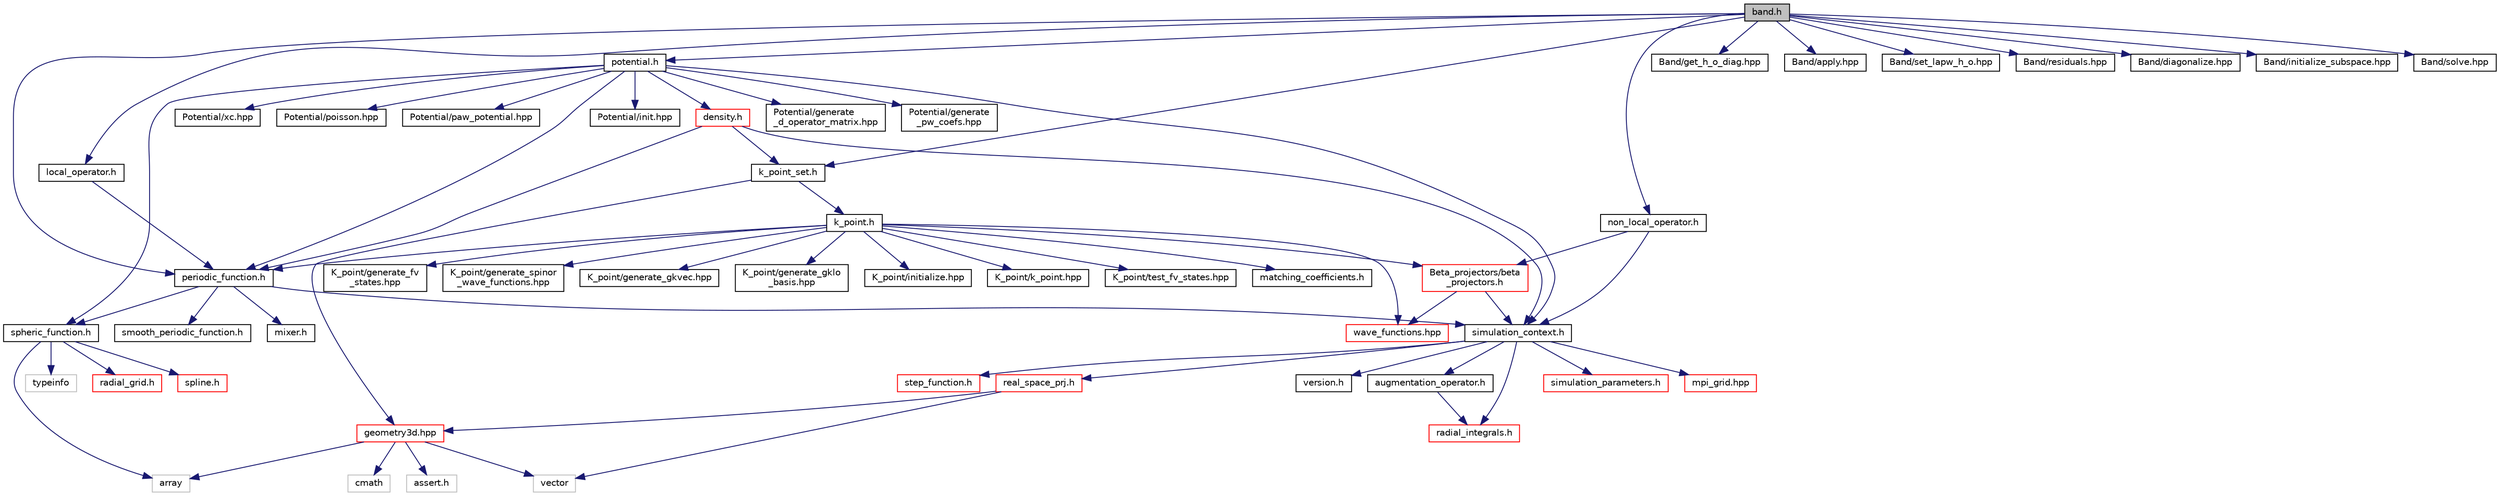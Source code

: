 digraph "band.h"
{
 // INTERACTIVE_SVG=YES
  edge [fontname="Helvetica",fontsize="10",labelfontname="Helvetica",labelfontsize="10"];
  node [fontname="Helvetica",fontsize="10",shape=record];
  Node1 [label="band.h",height=0.2,width=0.4,color="black", fillcolor="grey75", style="filled", fontcolor="black"];
  Node1 -> Node2 [color="midnightblue",fontsize="10",style="solid",fontname="Helvetica"];
  Node2 [label="periodic_function.h",height=0.2,width=0.4,color="black", fillcolor="white", style="filled",URL="$periodic__function_8h.html",tooltip="Contains declaration and partial implementation of sirius::Periodic_function class. "];
  Node2 -> Node3 [color="midnightblue",fontsize="10",style="solid",fontname="Helvetica"];
  Node3 [label="simulation_context.h",height=0.2,width=0.4,color="black", fillcolor="white", style="filled",URL="$simulation__context_8h.html",tooltip="Contains definition and implementation of Simulation_parameters and Simulation_context classes..."];
  Node3 -> Node4 [color="midnightblue",fontsize="10",style="solid",fontname="Helvetica"];
  Node4 [label="simulation_parameters.h",height=0.2,width=0.4,color="red", fillcolor="white", style="filled",URL="$simulation__parameters_8h.html",tooltip="Contains definition and implementation of sirius::Simulation_parameters class. "];
  Node3 -> Node5 [color="midnightblue",fontsize="10",style="solid",fontname="Helvetica"];
  Node5 [label="mpi_grid.hpp",height=0.2,width=0.4,color="red", fillcolor="white", style="filled",URL="$mpi__grid_8hpp.html",tooltip="Contains declaration and implementation of MPI_grid class. "];
  Node3 -> Node6 [color="midnightblue",fontsize="10",style="solid",fontname="Helvetica"];
  Node6 [label="step_function.h",height=0.2,width=0.4,color="red", fillcolor="white", style="filled",URL="$step__function_8h.html",tooltip="Contains definition and partial implementation of sirius::Step_function class. "];
  Node3 -> Node7 [color="midnightblue",fontsize="10",style="solid",fontname="Helvetica"];
  Node7 [label="real_space_prj.h",height=0.2,width=0.4,color="red", fillcolor="white", style="filled",URL="$real__space__prj_8h_source.html"];
  Node7 -> Node8 [color="midnightblue",fontsize="10",style="solid",fontname="Helvetica"];
  Node8 [label="vector",height=0.2,width=0.4,color="grey75", fillcolor="white", style="filled"];
  Node7 -> Node9 [color="midnightblue",fontsize="10",style="solid",fontname="Helvetica"];
  Node9 [label="geometry3d.hpp",height=0.2,width=0.4,color="red", fillcolor="white", style="filled",URL="$geometry3d_8hpp.html",tooltip="Simple classes and functions to work with the 3D vectors and matrices of the crystal lattice..."];
  Node9 -> Node10 [color="midnightblue",fontsize="10",style="solid",fontname="Helvetica"];
  Node10 [label="assert.h",height=0.2,width=0.4,color="grey75", fillcolor="white", style="filled"];
  Node9 -> Node11 [color="midnightblue",fontsize="10",style="solid",fontname="Helvetica"];
  Node11 [label="cmath",height=0.2,width=0.4,color="grey75", fillcolor="white", style="filled"];
  Node9 -> Node12 [color="midnightblue",fontsize="10",style="solid",fontname="Helvetica"];
  Node12 [label="array",height=0.2,width=0.4,color="grey75", fillcolor="white", style="filled"];
  Node9 -> Node8 [color="midnightblue",fontsize="10",style="solid",fontname="Helvetica"];
  Node3 -> Node13 [color="midnightblue",fontsize="10",style="solid",fontname="Helvetica"];
  Node13 [label="version.h",height=0.2,width=0.4,color="black", fillcolor="white", style="filled",URL="$version_8h_source.html"];
  Node3 -> Node14 [color="midnightblue",fontsize="10",style="solid",fontname="Helvetica"];
  Node14 [label="augmentation_operator.h",height=0.2,width=0.4,color="black", fillcolor="white", style="filled",URL="$augmentation__operator_8h.html",tooltip="Contains implementation of sirius::Augmentation_operator class. "];
  Node14 -> Node15 [color="midnightblue",fontsize="10",style="solid",fontname="Helvetica"];
  Node15 [label="radial_integrals.h",height=0.2,width=0.4,color="red", fillcolor="white", style="filled",URL="$radial__integrals_8h.html",tooltip="Representation of various radial integrals. "];
  Node3 -> Node15 [color="midnightblue",fontsize="10",style="solid",fontname="Helvetica"];
  Node2 -> Node16 [color="midnightblue",fontsize="10",style="solid",fontname="Helvetica"];
  Node16 [label="spheric_function.h",height=0.2,width=0.4,color="black", fillcolor="white", style="filled",URL="$spheric__function_8h.html",tooltip="Contains declaration and implementation of sirius::Spheric_function and sirius::Spheric_function_grad..."];
  Node16 -> Node12 [color="midnightblue",fontsize="10",style="solid",fontname="Helvetica"];
  Node16 -> Node17 [color="midnightblue",fontsize="10",style="solid",fontname="Helvetica"];
  Node17 [label="typeinfo",height=0.2,width=0.4,color="grey75", fillcolor="white", style="filled"];
  Node16 -> Node18 [color="midnightblue",fontsize="10",style="solid",fontname="Helvetica"];
  Node18 [label="radial_grid.h",height=0.2,width=0.4,color="red", fillcolor="white", style="filled",URL="$radial__grid_8h.html",tooltip="Contains declaraion and partial implementation of sirius::Radial_grid class. "];
  Node16 -> Node19 [color="midnightblue",fontsize="10",style="solid",fontname="Helvetica"];
  Node19 [label="spline.h",height=0.2,width=0.4,color="red", fillcolor="white", style="filled",URL="$spline_8h.html",tooltip="Contains definition and partial implementaiton of sirius::Spline class. "];
  Node2 -> Node20 [color="midnightblue",fontsize="10",style="solid",fontname="Helvetica"];
  Node20 [label="smooth_periodic_function.h",height=0.2,width=0.4,color="black", fillcolor="white", style="filled",URL="$smooth__periodic__function_8h.html",tooltip="Contains declaration and implementation of sirius::Smooth_periodic_function and sirius::Smooth_period..."];
  Node2 -> Node21 [color="midnightblue",fontsize="10",style="solid",fontname="Helvetica"];
  Node21 [label="mixer.h",height=0.2,width=0.4,color="black", fillcolor="white", style="filled",URL="$mixer_8h.html",tooltip="Contains definition and implementation of sirius::Mixer, sirius::Linear_mixer, sirius::Broyden1 and s..."];
  Node1 -> Node22 [color="midnightblue",fontsize="10",style="solid",fontname="Helvetica"];
  Node22 [label="k_point_set.h",height=0.2,width=0.4,color="black", fillcolor="white", style="filled",URL="$k__point__set_8h.html",tooltip="Contains declaration and partial implementation of sirius::K_point_set class. "];
  Node22 -> Node23 [color="midnightblue",fontsize="10",style="solid",fontname="Helvetica"];
  Node23 [label="k_point.h",height=0.2,width=0.4,color="black", fillcolor="white", style="filled",URL="$k__point_8h.html",tooltip="Contains definition and partial implementation of sirius::K_point class. "];
  Node23 -> Node2 [color="midnightblue",fontsize="10",style="solid",fontname="Helvetica"];
  Node23 -> Node24 [color="midnightblue",fontsize="10",style="solid",fontname="Helvetica"];
  Node24 [label="matching_coefficients.h",height=0.2,width=0.4,color="black", fillcolor="white", style="filled",URL="$matching__coefficients_8h.html",tooltip="Contains definition and partial implementation of sirius::Matching_coefficients class. "];
  Node23 -> Node25 [color="midnightblue",fontsize="10",style="solid",fontname="Helvetica"];
  Node25 [label="Beta_projectors/beta\l_projectors.h",height=0.2,width=0.4,color="red", fillcolor="white", style="filled",URL="$beta__projectors_8h.html",tooltip="Contains declaration and implementation of sirius::Beta_projectors class. "];
  Node25 -> Node26 [color="midnightblue",fontsize="10",style="solid",fontname="Helvetica"];
  Node26 [label="wave_functions.hpp",height=0.2,width=0.4,color="red", fillcolor="white", style="filled",URL="$wave__functions_8hpp.html",tooltip="Contains declaration and implementation of wave_functions class. "];
  Node25 -> Node3 [color="midnightblue",fontsize="10",style="solid",fontname="Helvetica"];
  Node23 -> Node26 [color="midnightblue",fontsize="10",style="solid",fontname="Helvetica"];
  Node23 -> Node27 [color="midnightblue",fontsize="10",style="solid",fontname="Helvetica"];
  Node27 [label="K_point/generate_fv\l_states.hpp",height=0.2,width=0.4,color="black", fillcolor="white", style="filled",URL="$generate__fv__states_8hpp.html",tooltip="Contains implementation of sirius::K_point::generate_fv_states method. "];
  Node23 -> Node28 [color="midnightblue",fontsize="10",style="solid",fontname="Helvetica"];
  Node28 [label="K_point/generate_spinor\l_wave_functions.hpp",height=0.2,width=0.4,color="black", fillcolor="white", style="filled",URL="$generate__spinor__wave__functions_8hpp_source.html"];
  Node23 -> Node29 [color="midnightblue",fontsize="10",style="solid",fontname="Helvetica"];
  Node29 [label="K_point/generate_gkvec.hpp",height=0.2,width=0.4,color="black", fillcolor="white", style="filled",URL="$generate__gkvec_8hpp_source.html"];
  Node23 -> Node30 [color="midnightblue",fontsize="10",style="solid",fontname="Helvetica"];
  Node30 [label="K_point/generate_gklo\l_basis.hpp",height=0.2,width=0.4,color="black", fillcolor="white", style="filled",URL="$generate__gklo__basis_8hpp_source.html"];
  Node23 -> Node31 [color="midnightblue",fontsize="10",style="solid",fontname="Helvetica"];
  Node31 [label="K_point/initialize.hpp",height=0.2,width=0.4,color="black", fillcolor="white", style="filled",URL="$initialize_8hpp_source.html"];
  Node23 -> Node32 [color="midnightblue",fontsize="10",style="solid",fontname="Helvetica"];
  Node32 [label="K_point/k_point.hpp",height=0.2,width=0.4,color="black", fillcolor="white", style="filled",URL="$k__point_8hpp_source.html"];
  Node23 -> Node33 [color="midnightblue",fontsize="10",style="solid",fontname="Helvetica"];
  Node33 [label="K_point/test_fv_states.hpp",height=0.2,width=0.4,color="black", fillcolor="white", style="filled",URL="$test__fv__states_8hpp_source.html"];
  Node22 -> Node9 [color="midnightblue",fontsize="10",style="solid",fontname="Helvetica"];
  Node1 -> Node34 [color="midnightblue",fontsize="10",style="solid",fontname="Helvetica"];
  Node34 [label="potential.h",height=0.2,width=0.4,color="black", fillcolor="white", style="filled",URL="$potential_8h.html",tooltip="Contains declaration and partial implementation of sirius::Potential class. "];
  Node34 -> Node2 [color="midnightblue",fontsize="10",style="solid",fontname="Helvetica"];
  Node34 -> Node16 [color="midnightblue",fontsize="10",style="solid",fontname="Helvetica"];
  Node34 -> Node3 [color="midnightblue",fontsize="10",style="solid",fontname="Helvetica"];
  Node34 -> Node35 [color="midnightblue",fontsize="10",style="solid",fontname="Helvetica"];
  Node35 [label="density.h",height=0.2,width=0.4,color="red", fillcolor="white", style="filled",URL="$density_8h.html",tooltip="Contains definition and partial implementation of sirius::Density class. "];
  Node35 -> Node2 [color="midnightblue",fontsize="10",style="solid",fontname="Helvetica"];
  Node35 -> Node22 [color="midnightblue",fontsize="10",style="solid",fontname="Helvetica"];
  Node35 -> Node3 [color="midnightblue",fontsize="10",style="solid",fontname="Helvetica"];
  Node34 -> Node36 [color="midnightblue",fontsize="10",style="solid",fontname="Helvetica"];
  Node36 [label="Potential/init.hpp",height=0.2,width=0.4,color="black", fillcolor="white", style="filled",URL="$_potential_2init_8hpp_source.html"];
  Node34 -> Node37 [color="midnightblue",fontsize="10",style="solid",fontname="Helvetica"];
  Node37 [label="Potential/generate\l_d_operator_matrix.hpp",height=0.2,width=0.4,color="black", fillcolor="white", style="filled",URL="$generate__d__operator__matrix_8hpp.html",tooltip="Contains implementation of sirius::Potential::generate_D_operator_matrix method. "];
  Node34 -> Node38 [color="midnightblue",fontsize="10",style="solid",fontname="Helvetica"];
  Node38 [label="Potential/generate\l_pw_coefs.hpp",height=0.2,width=0.4,color="black", fillcolor="white", style="filled",URL="$generate__pw__coefs_8hpp_source.html"];
  Node34 -> Node39 [color="midnightblue",fontsize="10",style="solid",fontname="Helvetica"];
  Node39 [label="Potential/xc.hpp",height=0.2,width=0.4,color="black", fillcolor="white", style="filled",URL="$xc_8hpp_source.html"];
  Node34 -> Node40 [color="midnightblue",fontsize="10",style="solid",fontname="Helvetica"];
  Node40 [label="Potential/poisson.hpp",height=0.2,width=0.4,color="black", fillcolor="white", style="filled",URL="$poisson_8hpp_source.html"];
  Node34 -> Node41 [color="midnightblue",fontsize="10",style="solid",fontname="Helvetica"];
  Node41 [label="Potential/paw_potential.hpp",height=0.2,width=0.4,color="black", fillcolor="white", style="filled",URL="$paw__potential_8hpp_source.html"];
  Node1 -> Node42 [color="midnightblue",fontsize="10",style="solid",fontname="Helvetica"];
  Node42 [label="local_operator.h",height=0.2,width=0.4,color="black", fillcolor="white", style="filled",URL="$local__operator_8h.html",tooltip="Contains declaration and implementation of sirius::Local_operator class. "];
  Node42 -> Node2 [color="midnightblue",fontsize="10",style="solid",fontname="Helvetica"];
  Node1 -> Node43 [color="midnightblue",fontsize="10",style="solid",fontname="Helvetica"];
  Node43 [label="non_local_operator.h",height=0.2,width=0.4,color="black", fillcolor="white", style="filled",URL="$non__local__operator_8h.html",tooltip="Contains declaration and implementation of sirius::Non_local_operator class. "];
  Node43 -> Node25 [color="midnightblue",fontsize="10",style="solid",fontname="Helvetica"];
  Node43 -> Node3 [color="midnightblue",fontsize="10",style="solid",fontname="Helvetica"];
  Node1 -> Node44 [color="midnightblue",fontsize="10",style="solid",fontname="Helvetica"];
  Node44 [label="Band/get_h_o_diag.hpp",height=0.2,width=0.4,color="black", fillcolor="white", style="filled",URL="$get__h__o__diag_8hpp_source.html"];
  Node1 -> Node45 [color="midnightblue",fontsize="10",style="solid",fontname="Helvetica"];
  Node45 [label="Band/apply.hpp",height=0.2,width=0.4,color="black", fillcolor="white", style="filled",URL="$apply_8hpp_source.html"];
  Node1 -> Node46 [color="midnightblue",fontsize="10",style="solid",fontname="Helvetica"];
  Node46 [label="Band/set_lapw_h_o.hpp",height=0.2,width=0.4,color="black", fillcolor="white", style="filled",URL="$set__lapw__h__o_8hpp.html",tooltip="Contains functions of LAPW Hamiltonian and overlap setup. "];
  Node1 -> Node47 [color="midnightblue",fontsize="10",style="solid",fontname="Helvetica"];
  Node47 [label="Band/residuals.hpp",height=0.2,width=0.4,color="black", fillcolor="white", style="filled",URL="$residuals_8hpp_source.html"];
  Node1 -> Node48 [color="midnightblue",fontsize="10",style="solid",fontname="Helvetica"];
  Node48 [label="Band/diagonalize.hpp",height=0.2,width=0.4,color="black", fillcolor="white", style="filled",URL="$diagonalize_8hpp_source.html"];
  Node1 -> Node49 [color="midnightblue",fontsize="10",style="solid",fontname="Helvetica"];
  Node49 [label="Band/initialize_subspace.hpp",height=0.2,width=0.4,color="black", fillcolor="white", style="filled",URL="$initialize__subspace_8hpp_source.html"];
  Node1 -> Node50 [color="midnightblue",fontsize="10",style="solid",fontname="Helvetica"];
  Node50 [label="Band/solve.hpp",height=0.2,width=0.4,color="black", fillcolor="white", style="filled",URL="$solve_8hpp.html",tooltip="Contains interfaces to the sirius::Band solvers. "];
}
